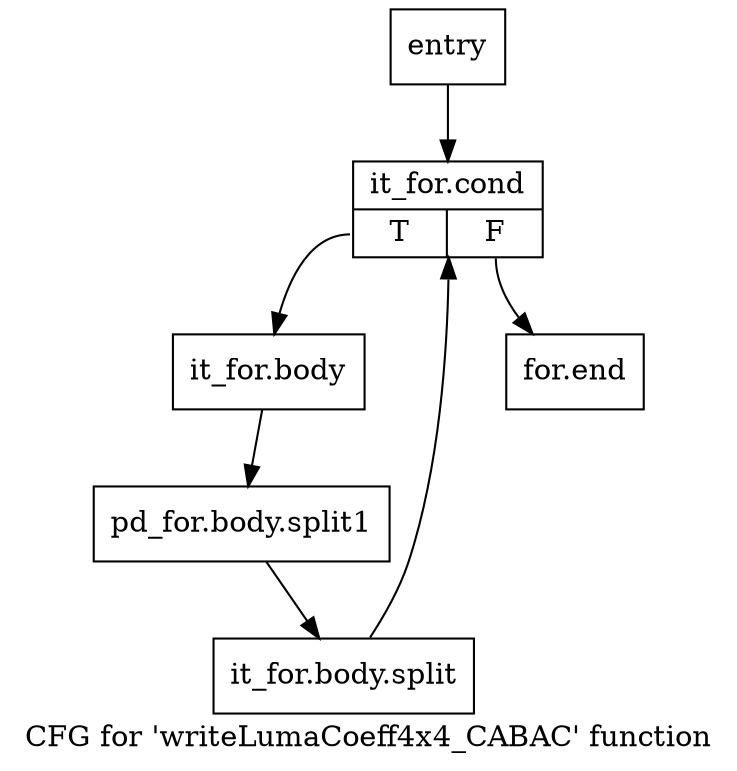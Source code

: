 digraph "CFG for 'writeLumaCoeff4x4_CABAC' function" {
	label="CFG for 'writeLumaCoeff4x4_CABAC' function";

	Node0x1b49bd0 [shape=record,label="{entry}"];
	Node0x1b49bd0 -> Node0x1b49c20;
	Node0x1b49c20 [shape=record,label="{it_for.cond|{<s0>T|<s1>F}}"];
	Node0x1b49c20:s0 -> Node0x1b49c70;
	Node0x1b49c20:s1 -> Node0x1b5c870;
	Node0x1b49c70 [shape=record,label="{it_for.body}"];
	Node0x1b49c70 -> Node0x3113b00;
	Node0x3113b00 [shape=record,label="{pd_for.body.split1}"];
	Node0x3113b00 -> Node0x31e0680;
	Node0x31e0680 [shape=record,label="{it_for.body.split}"];
	Node0x31e0680 -> Node0x1b49c20;
	Node0x1b5c870 [shape=record,label="{for.end}"];
}
